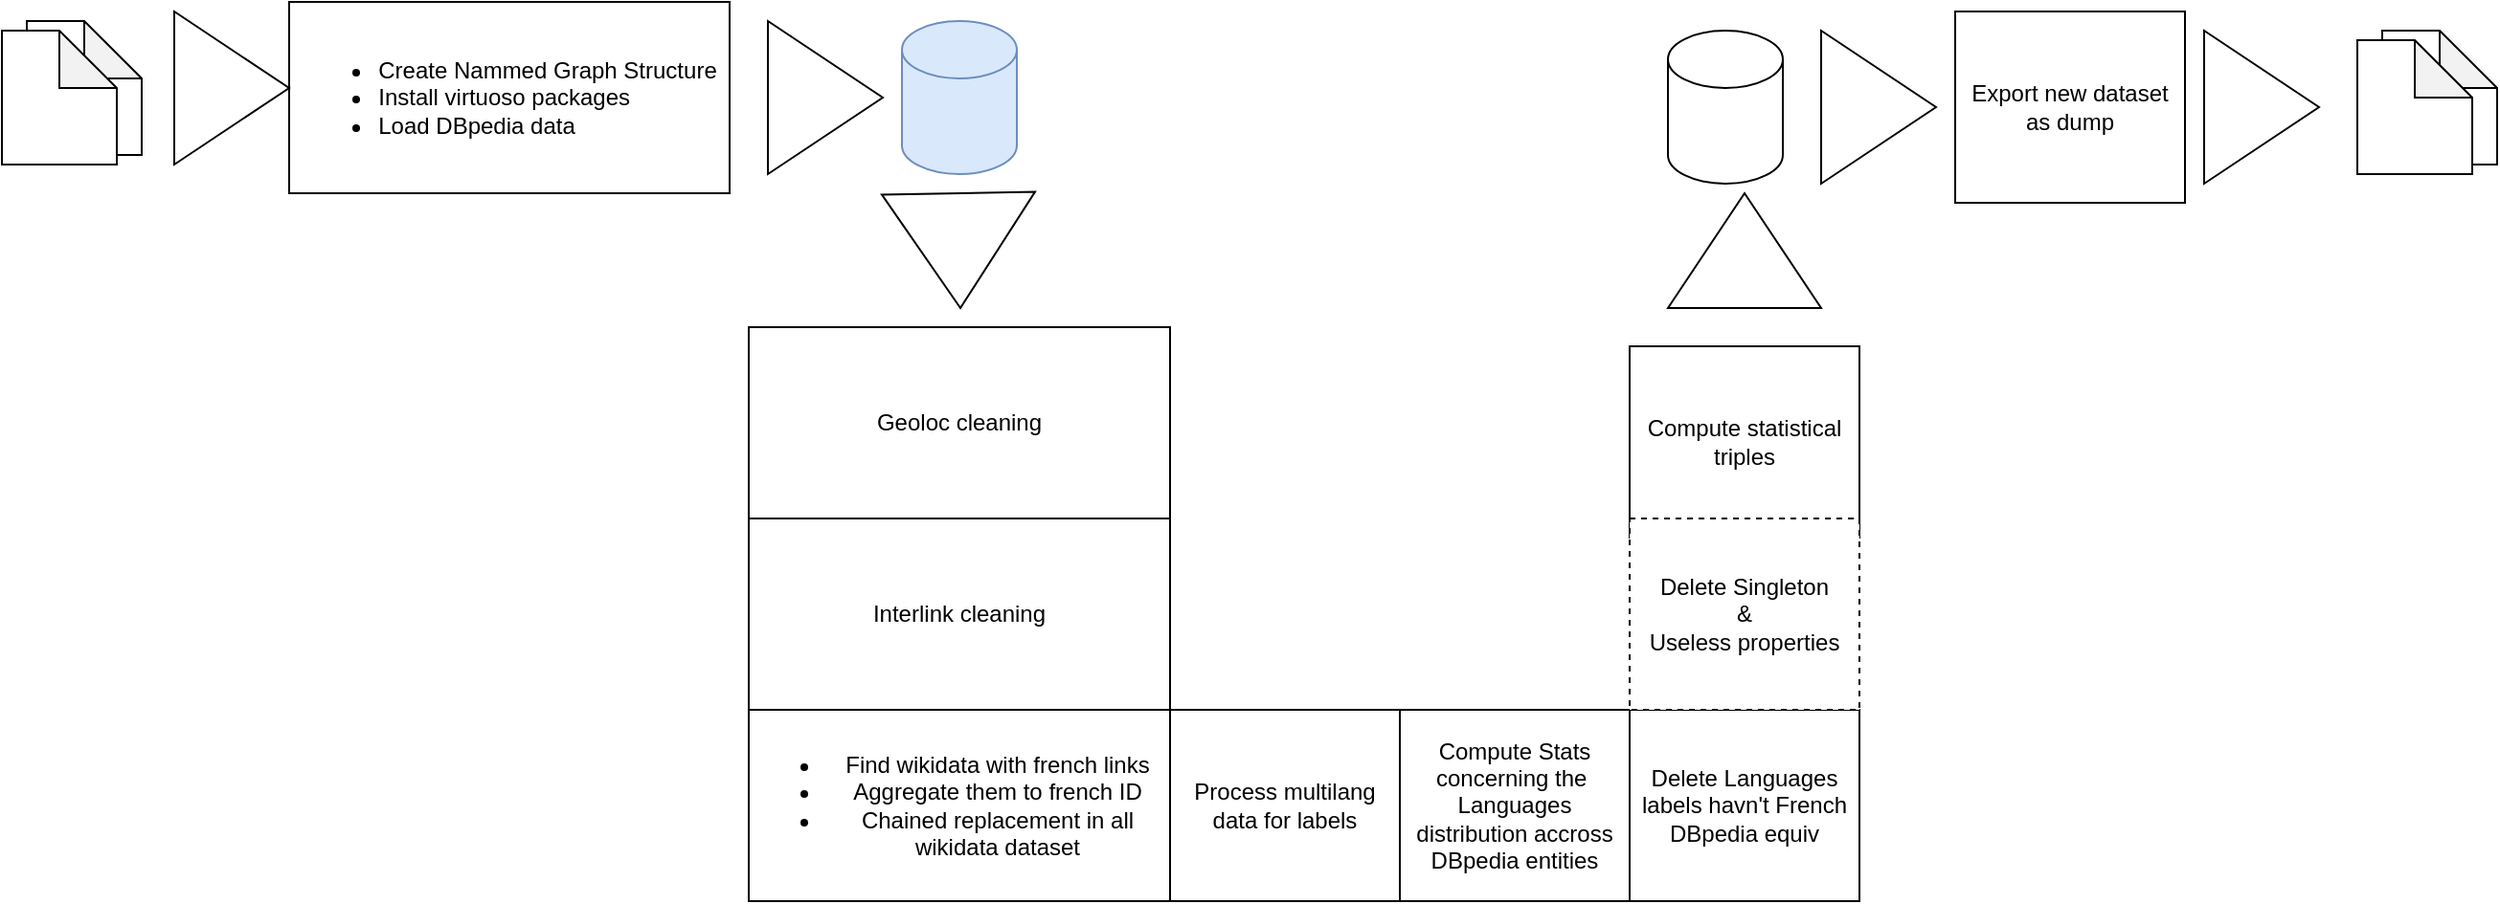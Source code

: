 <mxfile version="20.2.8" type="device"><diagram id="Pn0x6jdiOkbq3_r4l4AS" name="Page-1"><mxGraphModel dx="1422" dy="763" grid="1" gridSize="10" guides="1" tooltips="1" connect="1" arrows="1" fold="1" page="1" pageScale="1" pageWidth="850" pageHeight="1100" math="0" shadow="0"><root><mxCell id="0"/><mxCell id="1" parent="0"/><mxCell id="r4DyUr43fHbYkhZRO8pG-1" value="" style="shape=cylinder3;whiteSpace=wrap;html=1;boundedLbl=1;backgroundOutline=1;size=15;fillColor=#dae8fc;strokeColor=#6c8ebf;" vertex="1" parent="1"><mxGeometry x="550" y="250" width="60" height="80" as="geometry"/></mxCell><mxCell id="r4DyUr43fHbYkhZRO8pG-4" value="&lt;div align=&quot;left&quot;&gt;&lt;ul&gt;&lt;li&gt;Create Nammed Graph Structure &lt;br&gt;&lt;/li&gt;&lt;li&gt;Install virtuoso packages&lt;/li&gt;&lt;li&gt;Load DBpedia data&lt;br&gt;&lt;/li&gt;&lt;/ul&gt;&lt;/div&gt;" style="rounded=0;whiteSpace=wrap;html=1;" vertex="1" parent="1"><mxGeometry x="230" y="240" width="230" height="100" as="geometry"/></mxCell><mxCell id="r4DyUr43fHbYkhZRO8pG-5" value="Geoloc cleaning" style="rounded=0;whiteSpace=wrap;html=1;" vertex="1" parent="1"><mxGeometry x="470" y="410" width="220" height="100" as="geometry"/></mxCell><mxCell id="r4DyUr43fHbYkhZRO8pG-6" value="Interlink cleaning" style="rounded=0;whiteSpace=wrap;html=1;" vertex="1" parent="1"><mxGeometry x="470" y="510" width="220" height="100" as="geometry"/></mxCell><mxCell id="r4DyUr43fHbYkhZRO8pG-7" value="&lt;div&gt;&lt;ul&gt;&lt;li&gt;Find wikidata with french links&lt;/li&gt;&lt;li&gt;Aggregate them to french ID&lt;/li&gt;&lt;li&gt;Chained replacement in all wikidata dataset&lt;br&gt;&lt;/li&gt;&lt;/ul&gt;&lt;/div&gt;" style="rounded=0;whiteSpace=wrap;html=1;" vertex="1" parent="1"><mxGeometry x="470" y="610" width="220" height="100" as="geometry"/></mxCell><mxCell id="r4DyUr43fHbYkhZRO8pG-8" value="Process multilang data for labels" style="rounded=0;whiteSpace=wrap;html=1;" vertex="1" parent="1"><mxGeometry x="690" y="610" width="120" height="100" as="geometry"/></mxCell><mxCell id="r4DyUr43fHbYkhZRO8pG-9" value="Compute Stats concerning the&amp;nbsp; Languages distribution accross DBpedia entities " style="rounded=0;whiteSpace=wrap;html=1;" vertex="1" parent="1"><mxGeometry x="810" y="610" width="120" height="100" as="geometry"/></mxCell><mxCell id="r4DyUr43fHbYkhZRO8pG-10" value="Delete Languages labels havn't French DBpedia equiv" style="rounded=0;whiteSpace=wrap;html=1;" vertex="1" parent="1"><mxGeometry x="930" y="610" width="120" height="100" as="geometry"/></mxCell><mxCell id="r4DyUr43fHbYkhZRO8pG-11" value="Compute statistical triples" style="rounded=0;whiteSpace=wrap;html=1;" vertex="1" parent="1"><mxGeometry x="930" y="420" width="120" height="100" as="geometry"/></mxCell><mxCell id="r4DyUr43fHbYkhZRO8pG-12" value="Export new dataset as dump" style="rounded=0;whiteSpace=wrap;html=1;" vertex="1" parent="1"><mxGeometry x="1100" y="245" width="120" height="100" as="geometry"/></mxCell><mxCell id="r4DyUr43fHbYkhZRO8pG-13" value="" style="shape=cylinder3;whiteSpace=wrap;html=1;boundedLbl=1;backgroundOutline=1;size=15;" vertex="1" parent="1"><mxGeometry x="950" y="255" width="60" height="80" as="geometry"/></mxCell><mxCell id="r4DyUr43fHbYkhZRO8pG-15" value="" style="triangle;whiteSpace=wrap;html=1;" vertex="1" parent="1"><mxGeometry x="480" y="250" width="60" height="80" as="geometry"/></mxCell><mxCell id="r4DyUr43fHbYkhZRO8pG-16" value="" style="triangle;whiteSpace=wrap;html=1;rotation=-90;" vertex="1" parent="1"><mxGeometry x="960" y="330" width="60" height="80" as="geometry"/></mxCell><mxCell id="r4DyUr43fHbYkhZRO8pG-17" value="" style="triangle;whiteSpace=wrap;html=1;" vertex="1" parent="1"><mxGeometry x="1030" y="255" width="60" height="80" as="geometry"/></mxCell><mxCell id="r4DyUr43fHbYkhZRO8pG-18" value="" style="shape=note;whiteSpace=wrap;html=1;backgroundOutline=1;darkOpacity=0.05;" vertex="1" parent="1"><mxGeometry x="1323" y="255" width="60" height="70" as="geometry"/></mxCell><mxCell id="r4DyUr43fHbYkhZRO8pG-20" value="" style="shape=note;whiteSpace=wrap;html=1;backgroundOutline=1;darkOpacity=0.05;" vertex="1" parent="1"><mxGeometry x="1310" y="260" width="60" height="70" as="geometry"/></mxCell><mxCell id="r4DyUr43fHbYkhZRO8pG-21" value="&lt;div&gt;Delete Singleton&lt;/div&gt;&lt;div&gt;&amp;amp;&lt;br&gt;Useless properties&lt;br&gt;&lt;/div&gt;" style="rounded=0;whiteSpace=wrap;html=1;dashed=1;" vertex="1" parent="1"><mxGeometry x="930" y="510" width="120" height="100" as="geometry"/></mxCell><mxCell id="r4DyUr43fHbYkhZRO8pG-22" value="" style="triangle;whiteSpace=wrap;html=1;" vertex="1" parent="1"><mxGeometry x="1230" y="255" width="60" height="80" as="geometry"/></mxCell><mxCell id="r4DyUr43fHbYkhZRO8pG-23" value="" style="shape=note;whiteSpace=wrap;html=1;backgroundOutline=1;darkOpacity=0.05;" vertex="1" parent="1"><mxGeometry x="93" y="250" width="60" height="70" as="geometry"/></mxCell><mxCell id="r4DyUr43fHbYkhZRO8pG-24" value="" style="shape=note;whiteSpace=wrap;html=1;backgroundOutline=1;darkOpacity=0.05;" vertex="1" parent="1"><mxGeometry x="80" y="255" width="60" height="70" as="geometry"/></mxCell><mxCell id="r4DyUr43fHbYkhZRO8pG-25" value="" style="triangle;whiteSpace=wrap;html=1;" vertex="1" parent="1"><mxGeometry x="170" y="245" width="60" height="80" as="geometry"/></mxCell><mxCell id="r4DyUr43fHbYkhZRO8pG-26" value="" style="triangle;whiteSpace=wrap;html=1;rotation=89;" vertex="1" parent="1"><mxGeometry x="550" y="330" width="60" height="80" as="geometry"/></mxCell></root></mxGraphModel></diagram></mxfile>
